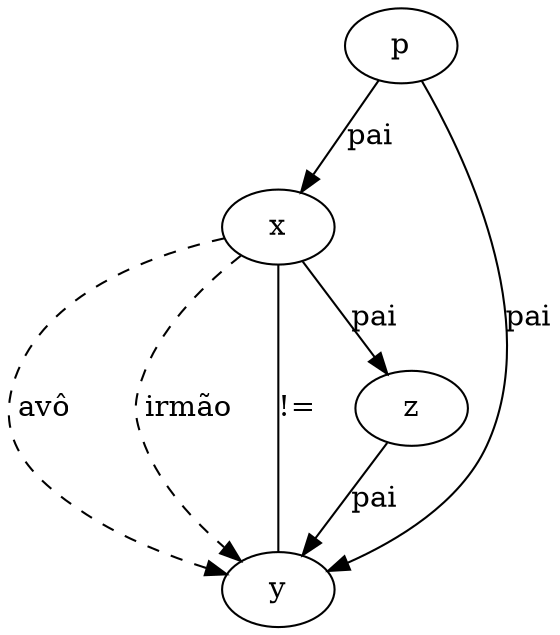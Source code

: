 digraph G {
    /*
  subgraph cluster_0 {
    style=filled;
    color=lightgrey;
    node [style=filled,color=white];
    a0 -> a1 -> a2 -> a3;
    label = "process #1";
  }

  subgraph cluster_1 {
    node [style=filled];
    b0 -> b1 -> b2 -> b3;
    label = "process #2";
    color=blue
  }
  start -> a0;
  start -> b0;
  a1 -> b3;
  b2 -> a3;
  a3 -> a0;
  a3 -> end;
  b3 -> end;

  start [shape=Mdiamond];
  end [shape=Msquare];
    */


  /*
  amazonas -> am        [ label=estado  ]
  manaus   -> amazonas  [ label=capital ]
  norte    -> amazonas  [ label=regiao ]

  amazonas[shape=diamond]
  am[ shape=square ]
  */

  /// CRIANDO A REGRA avô (usando grafo de relacionamento)
  /// avô(x, y) :- pai(x, z), pai(z, y).
  x -> y [ label="avô", style="dashed" ]
  x -> z [ label="pai" ]
  z -> y [ label="pai"]

  /// CRIANDO A REGRA irmão
  /// irmão(x, y) :- pai(p, x), pai(p, y).
  //edge[constraint=false];
  x -> y [label="irmão", style="dashed"]
  x -> y [label="!=", dir="none"]
  p -> x [label="pai"]
  p -> y [label="pai"]

}


/*
http://www.graphviz.org/doc/info/attrs.html
https://dreampuf.github.io/GraphvizOnline/
*/
